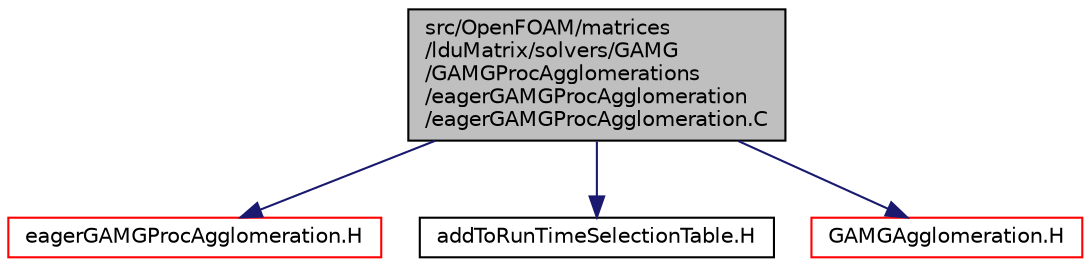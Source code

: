 digraph "src/OpenFOAM/matrices/lduMatrix/solvers/GAMG/GAMGProcAgglomerations/eagerGAMGProcAgglomeration/eagerGAMGProcAgglomeration.C"
{
  bgcolor="transparent";
  edge [fontname="Helvetica",fontsize="10",labelfontname="Helvetica",labelfontsize="10"];
  node [fontname="Helvetica",fontsize="10",shape=record];
  Node0 [label="src/OpenFOAM/matrices\l/lduMatrix/solvers/GAMG\l/GAMGProcAgglomerations\l/eagerGAMGProcAgglomeration\l/eagerGAMGProcAgglomeration.C",height=0.2,width=0.4,color="black", fillcolor="grey75", style="filled", fontcolor="black"];
  Node0 -> Node1 [color="midnightblue",fontsize="10",style="solid",fontname="Helvetica"];
  Node1 [label="eagerGAMGProcAgglomeration.H",height=0.2,width=0.4,color="red",URL="$a11459.html"];
  Node0 -> Node79 [color="midnightblue",fontsize="10",style="solid",fontname="Helvetica"];
  Node79 [label="addToRunTimeSelectionTable.H",height=0.2,width=0.4,color="black",URL="$a09989.html",tooltip="Macros for easy insertion into run-time selection tables. "];
  Node0 -> Node80 [color="midnightblue",fontsize="10",style="solid",fontname="Helvetica"];
  Node80 [label="GAMGAgglomeration.H",height=0.2,width=0.4,color="red",URL="$a11441.html"];
}
